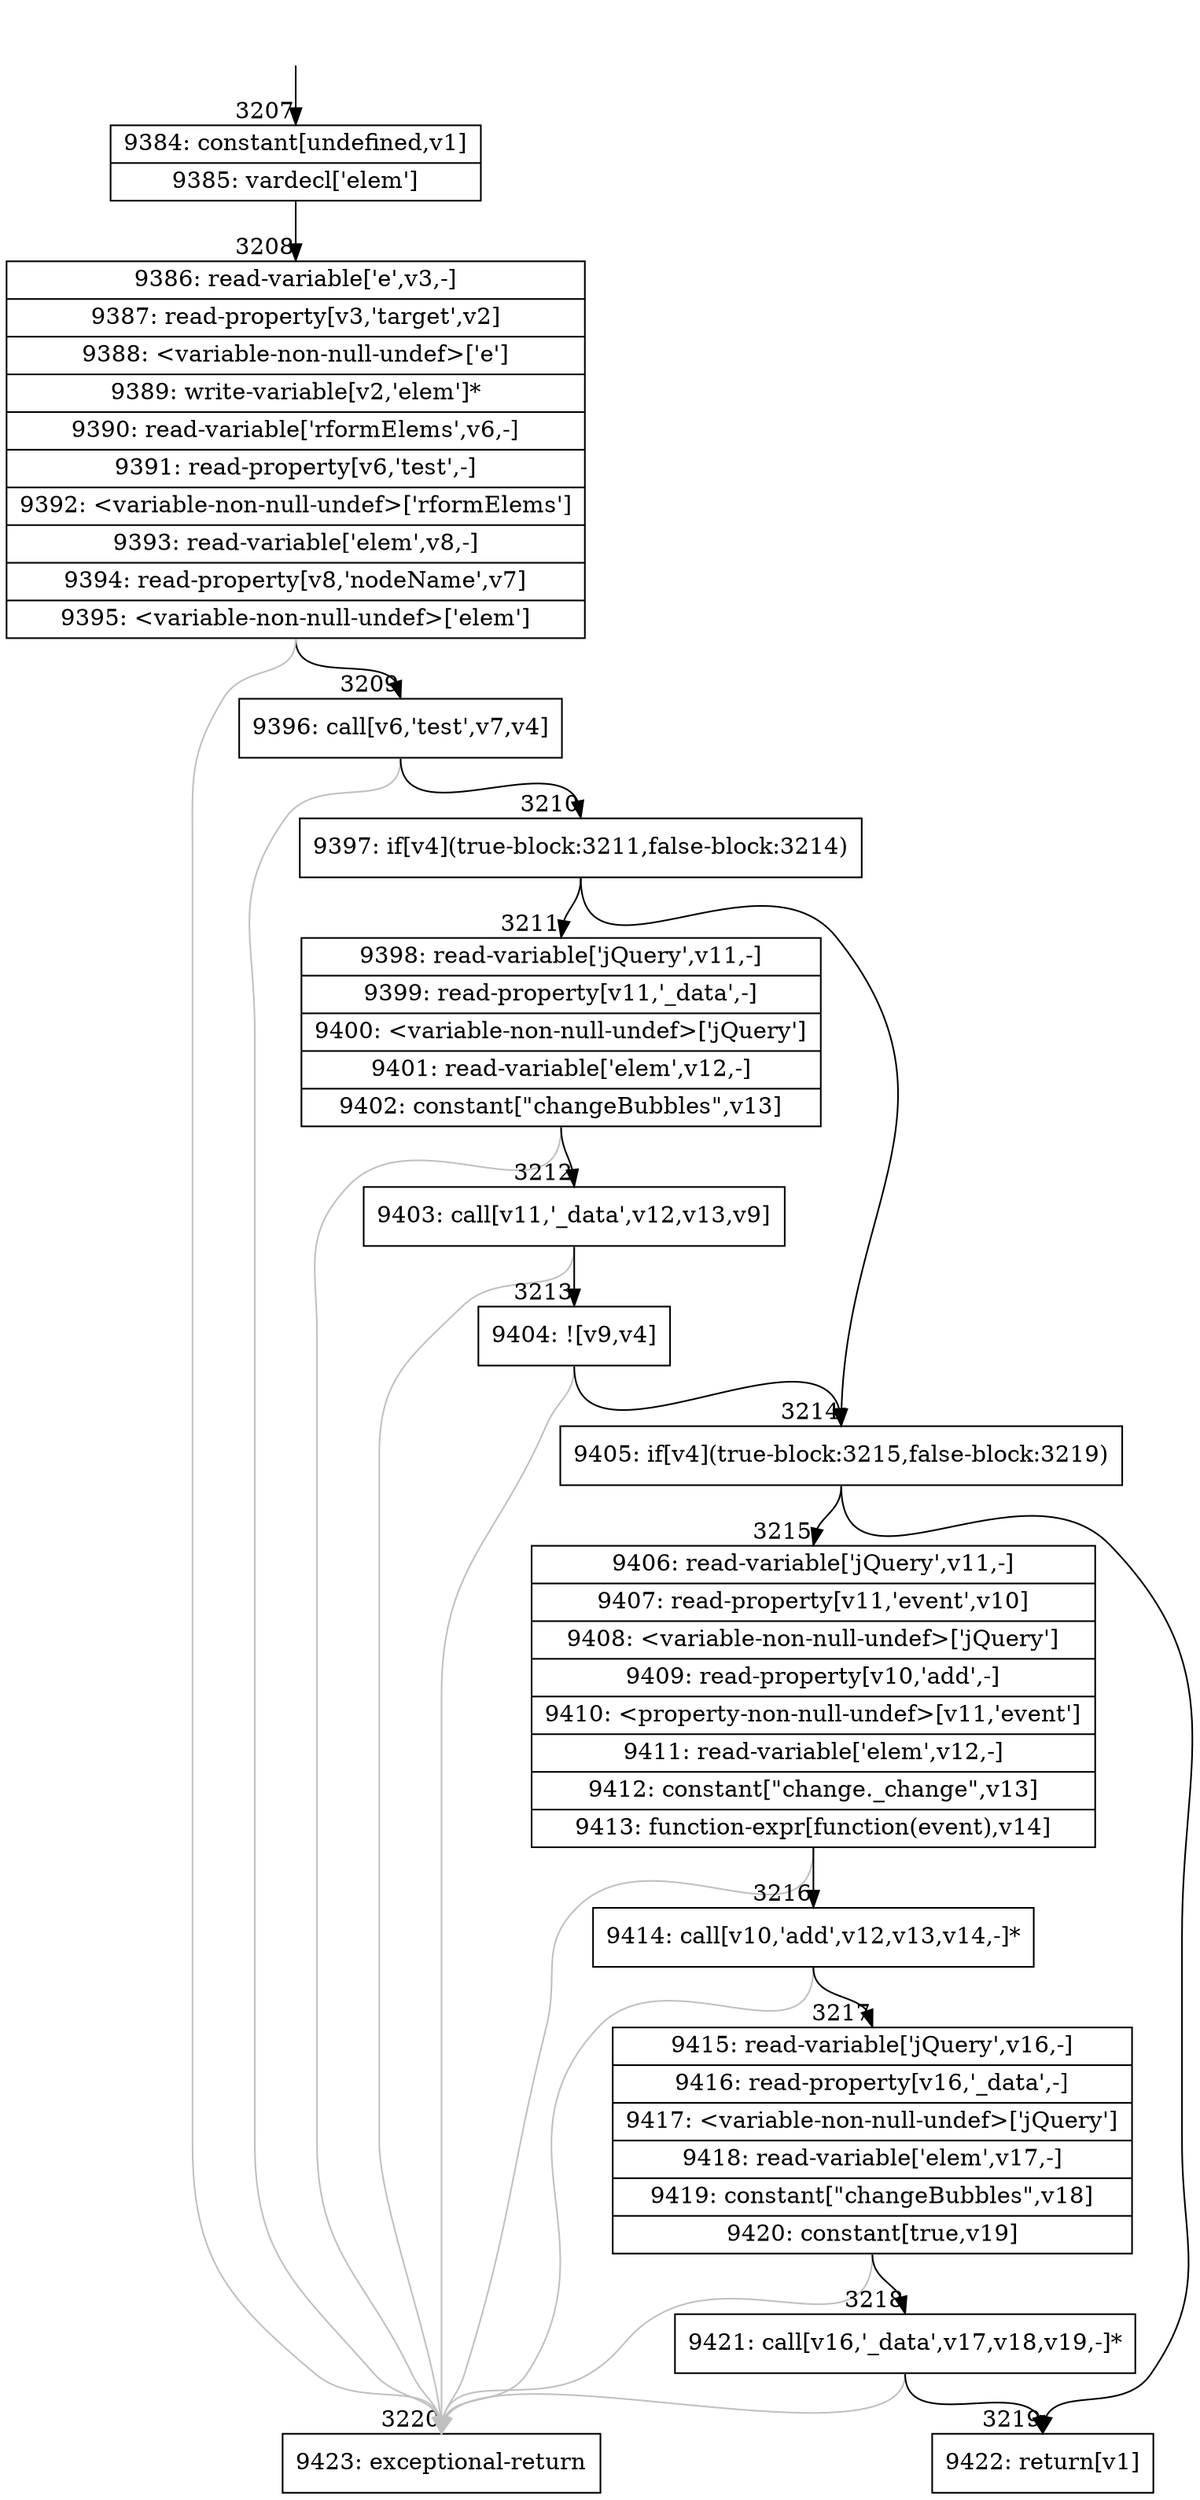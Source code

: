 digraph {
rankdir="TD"
BB_entry201[shape=none,label=""];
BB_entry201 -> BB3207 [tailport=s, headport=n, headlabel="    3207"]
BB3207 [shape=record label="{9384: constant[undefined,v1]|9385: vardecl['elem']}" ] 
BB3207 -> BB3208 [tailport=s, headport=n, headlabel="      3208"]
BB3208 [shape=record label="{9386: read-variable['e',v3,-]|9387: read-property[v3,'target',v2]|9388: \<variable-non-null-undef\>['e']|9389: write-variable[v2,'elem']*|9390: read-variable['rformElems',v6,-]|9391: read-property[v6,'test',-]|9392: \<variable-non-null-undef\>['rformElems']|9393: read-variable['elem',v8,-]|9394: read-property[v8,'nodeName',v7]|9395: \<variable-non-null-undef\>['elem']}" ] 
BB3208 -> BB3209 [tailport=s, headport=n, headlabel="      3209"]
BB3208 -> BB3220 [tailport=s, headport=n, color=gray, headlabel="      3220"]
BB3209 [shape=record label="{9396: call[v6,'test',v7,v4]}" ] 
BB3209 -> BB3210 [tailport=s, headport=n, headlabel="      3210"]
BB3209 -> BB3220 [tailport=s, headport=n, color=gray]
BB3210 [shape=record label="{9397: if[v4](true-block:3211,false-block:3214)}" ] 
BB3210 -> BB3214 [tailport=s, headport=n, headlabel="      3214"]
BB3210 -> BB3211 [tailport=s, headport=n, headlabel="      3211"]
BB3211 [shape=record label="{9398: read-variable['jQuery',v11,-]|9399: read-property[v11,'_data',-]|9400: \<variable-non-null-undef\>['jQuery']|9401: read-variable['elem',v12,-]|9402: constant[\"changeBubbles\",v13]}" ] 
BB3211 -> BB3212 [tailport=s, headport=n, headlabel="      3212"]
BB3211 -> BB3220 [tailport=s, headport=n, color=gray]
BB3212 [shape=record label="{9403: call[v11,'_data',v12,v13,v9]}" ] 
BB3212 -> BB3213 [tailport=s, headport=n, headlabel="      3213"]
BB3212 -> BB3220 [tailport=s, headport=n, color=gray]
BB3213 [shape=record label="{9404: ![v9,v4]}" ] 
BB3213 -> BB3214 [tailport=s, headport=n]
BB3213 -> BB3220 [tailport=s, headport=n, color=gray]
BB3214 [shape=record label="{9405: if[v4](true-block:3215,false-block:3219)}" ] 
BB3214 -> BB3215 [tailport=s, headport=n, headlabel="      3215"]
BB3214 -> BB3219 [tailport=s, headport=n, headlabel="      3219"]
BB3215 [shape=record label="{9406: read-variable['jQuery',v11,-]|9407: read-property[v11,'event',v10]|9408: \<variable-non-null-undef\>['jQuery']|9409: read-property[v10,'add',-]|9410: \<property-non-null-undef\>[v11,'event']|9411: read-variable['elem',v12,-]|9412: constant[\"change._change\",v13]|9413: function-expr[function(event),v14]}" ] 
BB3215 -> BB3216 [tailport=s, headport=n, headlabel="      3216"]
BB3215 -> BB3220 [tailport=s, headport=n, color=gray]
BB3216 [shape=record label="{9414: call[v10,'add',v12,v13,v14,-]*}" ] 
BB3216 -> BB3217 [tailport=s, headport=n, headlabel="      3217"]
BB3216 -> BB3220 [tailport=s, headport=n, color=gray]
BB3217 [shape=record label="{9415: read-variable['jQuery',v16,-]|9416: read-property[v16,'_data',-]|9417: \<variable-non-null-undef\>['jQuery']|9418: read-variable['elem',v17,-]|9419: constant[\"changeBubbles\",v18]|9420: constant[true,v19]}" ] 
BB3217 -> BB3218 [tailport=s, headport=n, headlabel="      3218"]
BB3217 -> BB3220 [tailport=s, headport=n, color=gray]
BB3218 [shape=record label="{9421: call[v16,'_data',v17,v18,v19,-]*}" ] 
BB3218 -> BB3219 [tailport=s, headport=n]
BB3218 -> BB3220 [tailport=s, headport=n, color=gray]
BB3219 [shape=record label="{9422: return[v1]}" ] 
BB3220 [shape=record label="{9423: exceptional-return}" ] 
}
